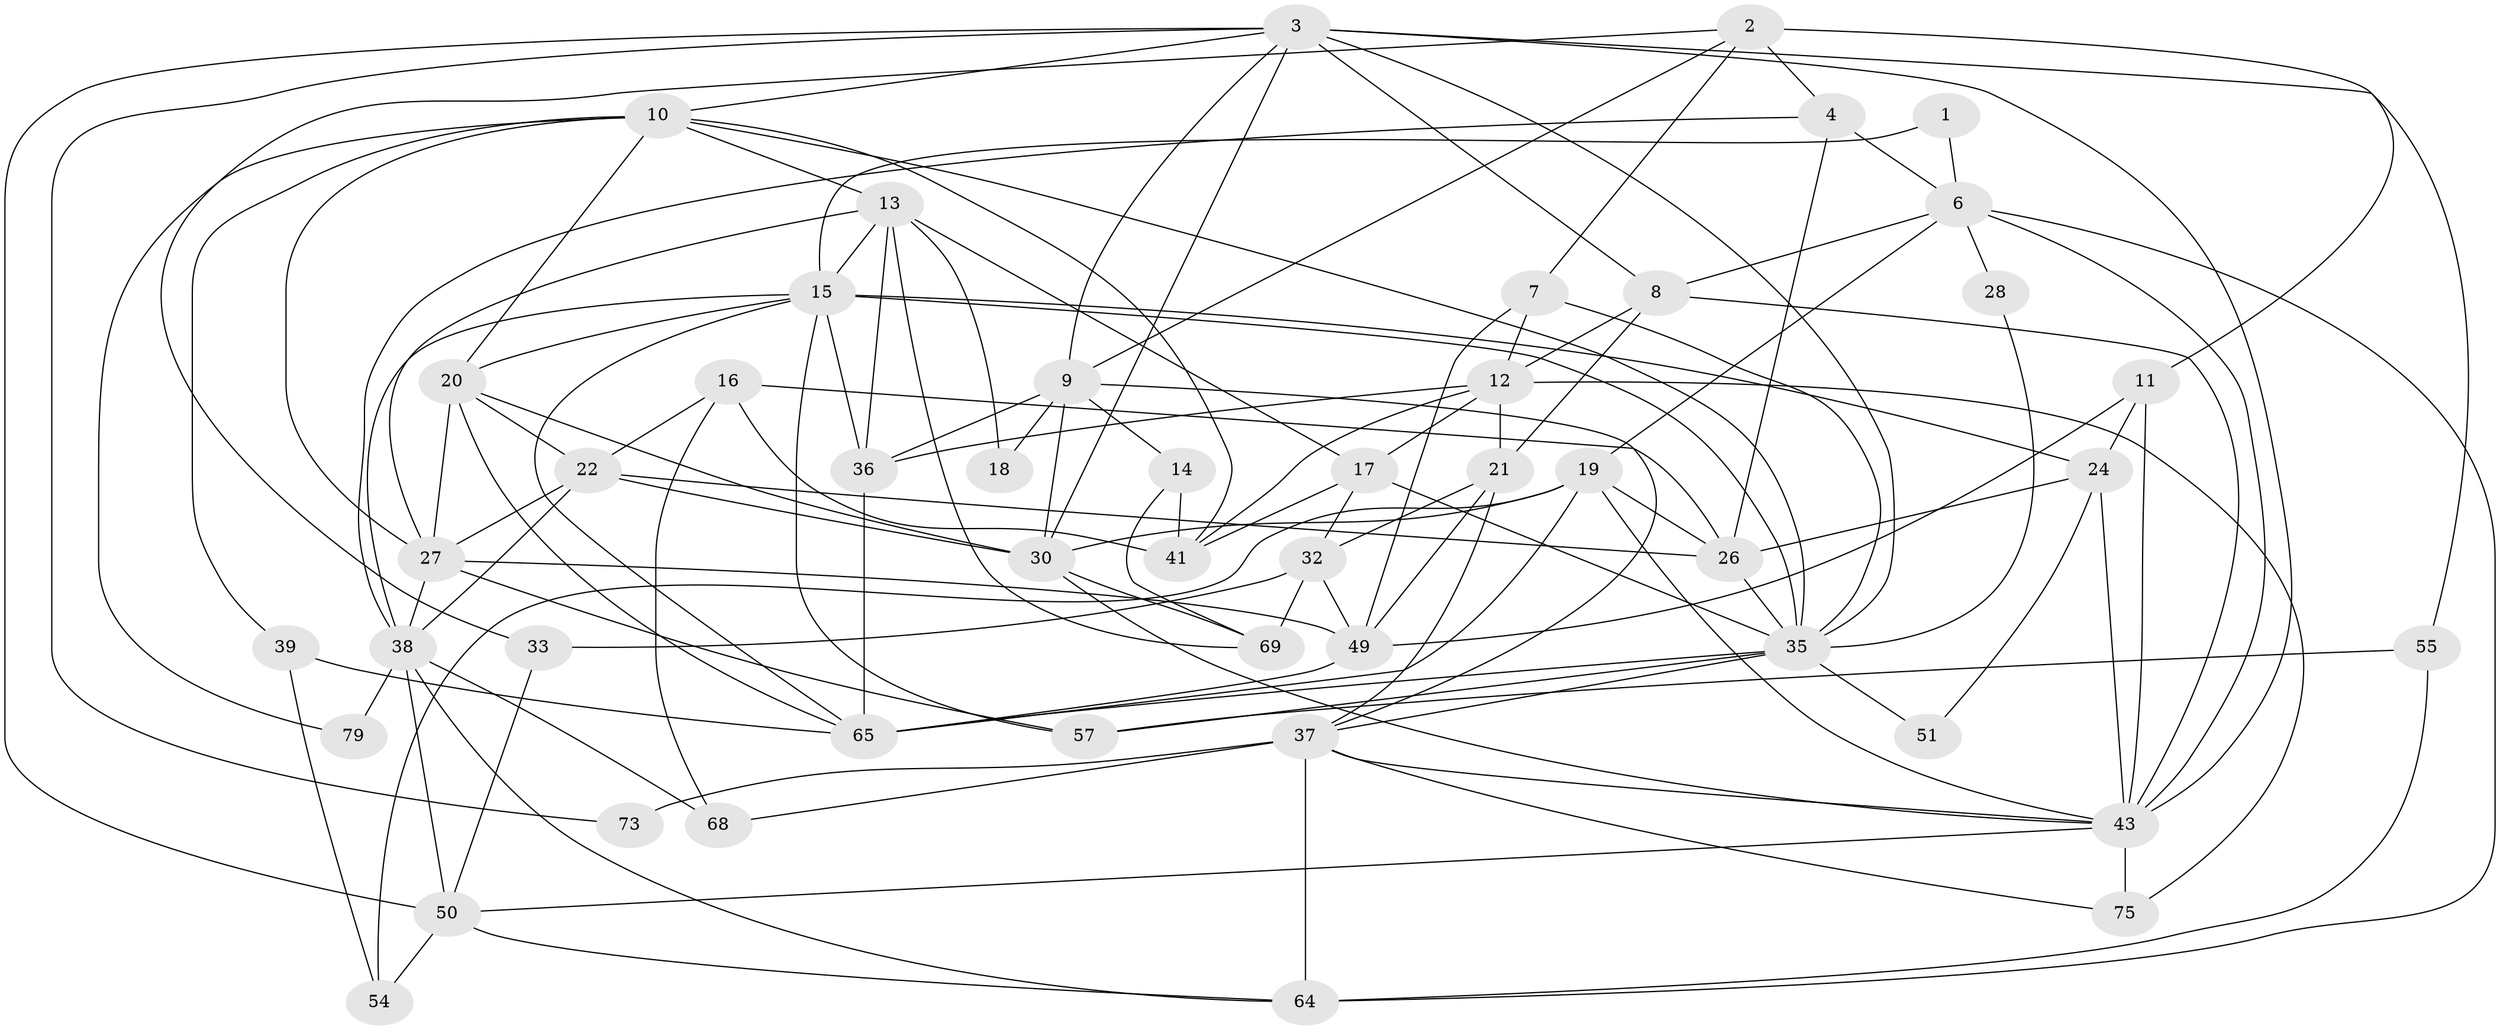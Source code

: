 // original degree distribution, {2: 0.1728395061728395, 4: 0.25925925925925924, 7: 0.06172839506172839, 3: 0.2222222222222222, 5: 0.18518518518518517, 6: 0.09876543209876543}
// Generated by graph-tools (version 1.1) at 2025/41/03/06/25 10:41:54]
// undirected, 48 vertices, 125 edges
graph export_dot {
graph [start="1"]
  node [color=gray90,style=filled];
  1;
  2 [super="+5"];
  3 [super="+25"];
  4 [super="+34"];
  6 [super="+52"];
  7;
  8 [super="+31"];
  9 [super="+66"];
  10 [super="+58"];
  11 [super="+56"];
  12 [super="+23"];
  13 [super="+78"];
  14;
  15 [super="+47"];
  16 [super="+59"];
  17 [super="+40"];
  18;
  19 [super="+46"];
  20;
  21 [super="+29"];
  22 [super="+77"];
  24 [super="+74"];
  26 [super="+71"];
  27 [super="+44"];
  28;
  30 [super="+76"];
  32 [super="+53"];
  33 [super="+42"];
  35 [super="+63"];
  36 [super="+45"];
  37 [super="+60"];
  38 [super="+61"];
  39 [super="+70"];
  41 [super="+48"];
  43 [super="+80"];
  49 [super="+67"];
  50 [super="+62"];
  51;
  54;
  55;
  57;
  64 [super="+72"];
  65 [super="+81"];
  68;
  69;
  73;
  75;
  79;
  1 -- 6;
  1 -- 15;
  2 -- 4;
  2 -- 7;
  2 -- 33;
  2 -- 9;
  2 -- 11;
  3 -- 9;
  3 -- 55;
  3 -- 73;
  3 -- 10;
  3 -- 43;
  3 -- 30;
  3 -- 35;
  3 -- 8;
  3 -- 50;
  4 -- 38;
  4 -- 26;
  4 -- 6;
  6 -- 28;
  6 -- 64;
  6 -- 43;
  6 -- 19;
  6 -- 8;
  7 -- 12;
  7 -- 49;
  7 -- 35;
  8 -- 43;
  8 -- 12;
  8 -- 21;
  9 -- 37;
  9 -- 18;
  9 -- 14;
  9 -- 30;
  9 -- 36;
  10 -- 27;
  10 -- 39;
  10 -- 20;
  10 -- 79;
  10 -- 13;
  10 -- 41;
  10 -- 35;
  11 -- 49;
  11 -- 24;
  11 -- 43;
  12 -- 75;
  12 -- 41;
  12 -- 17;
  12 -- 21;
  12 -- 36;
  13 -- 69;
  13 -- 18;
  13 -- 15;
  13 -- 17;
  13 -- 27 [weight=2];
  13 -- 36;
  14 -- 41;
  14 -- 69;
  15 -- 36 [weight=2];
  15 -- 65;
  15 -- 35;
  15 -- 20;
  15 -- 57;
  15 -- 38;
  15 -- 24;
  16 -- 26 [weight=2];
  16 -- 68;
  16 -- 22;
  16 -- 41;
  17 -- 35;
  17 -- 41 [weight=2];
  17 -- 32;
  19 -- 43;
  19 -- 54;
  19 -- 65;
  19 -- 26;
  19 -- 30;
  20 -- 30;
  20 -- 65;
  20 -- 22;
  20 -- 27;
  21 -- 37;
  21 -- 49;
  21 -- 32;
  22 -- 38;
  22 -- 26;
  22 -- 27;
  22 -- 30;
  24 -- 26;
  24 -- 51;
  24 -- 43;
  26 -- 35;
  27 -- 49;
  27 -- 38;
  27 -- 57;
  28 -- 35;
  30 -- 43;
  30 -- 69;
  32 -- 49;
  32 -- 69;
  32 -- 33;
  33 -- 50;
  35 -- 65;
  35 -- 37;
  35 -- 51;
  35 -- 57;
  36 -- 65;
  37 -- 73;
  37 -- 75;
  37 -- 43;
  37 -- 64;
  37 -- 68;
  38 -- 64;
  38 -- 68;
  38 -- 79;
  38 -- 50;
  39 -- 65;
  39 -- 54;
  43 -- 75;
  43 -- 50;
  49 -- 65;
  50 -- 64;
  50 -- 54;
  55 -- 57;
  55 -- 64;
}
